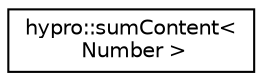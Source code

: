 digraph "Graphical Class Hierarchy"
{
  edge [fontname="Helvetica",fontsize="10",labelfontname="Helvetica",labelfontsize="10"];
  node [fontname="Helvetica",fontsize="10",shape=record];
  rankdir="LR";
  Node1 [label="hypro::sumContent\<\l Number \>",height=0.2,width=0.4,color="black", fillcolor="white", style="filled",URL="$structhypro_1_1sumContent.html"];
}

